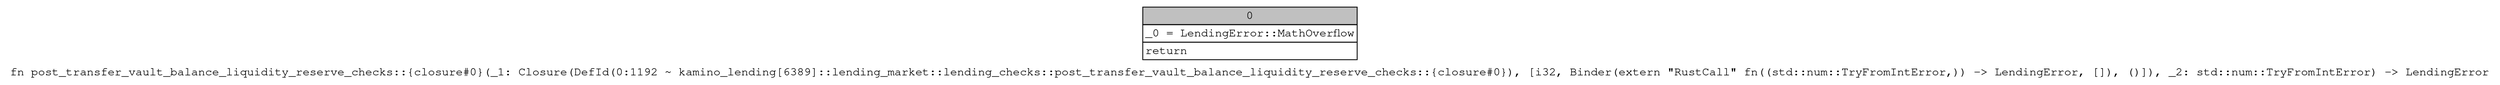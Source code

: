 digraph Mir_0_1192 {
    graph [fontname="Courier, monospace"];
    node [fontname="Courier, monospace"];
    edge [fontname="Courier, monospace"];
    label=<fn post_transfer_vault_balance_liquidity_reserve_checks::{closure#0}(_1: Closure(DefId(0:1192 ~ kamino_lending[6389]::lending_market::lending_checks::post_transfer_vault_balance_liquidity_reserve_checks::{closure#0}), [i32, Binder(extern &quot;RustCall&quot; fn((std::num::TryFromIntError,)) -&gt; LendingError, []), ()]), _2: std::num::TryFromIntError) -&gt; LendingError<br align="left"/>>;
    bb0__0_1192 [shape="none", label=<<table border="0" cellborder="1" cellspacing="0"><tr><td bgcolor="gray" align="center" colspan="1">0</td></tr><tr><td align="left" balign="left">_0 = LendingError::MathOverflow<br/></td></tr><tr><td align="left">return</td></tr></table>>];
}
